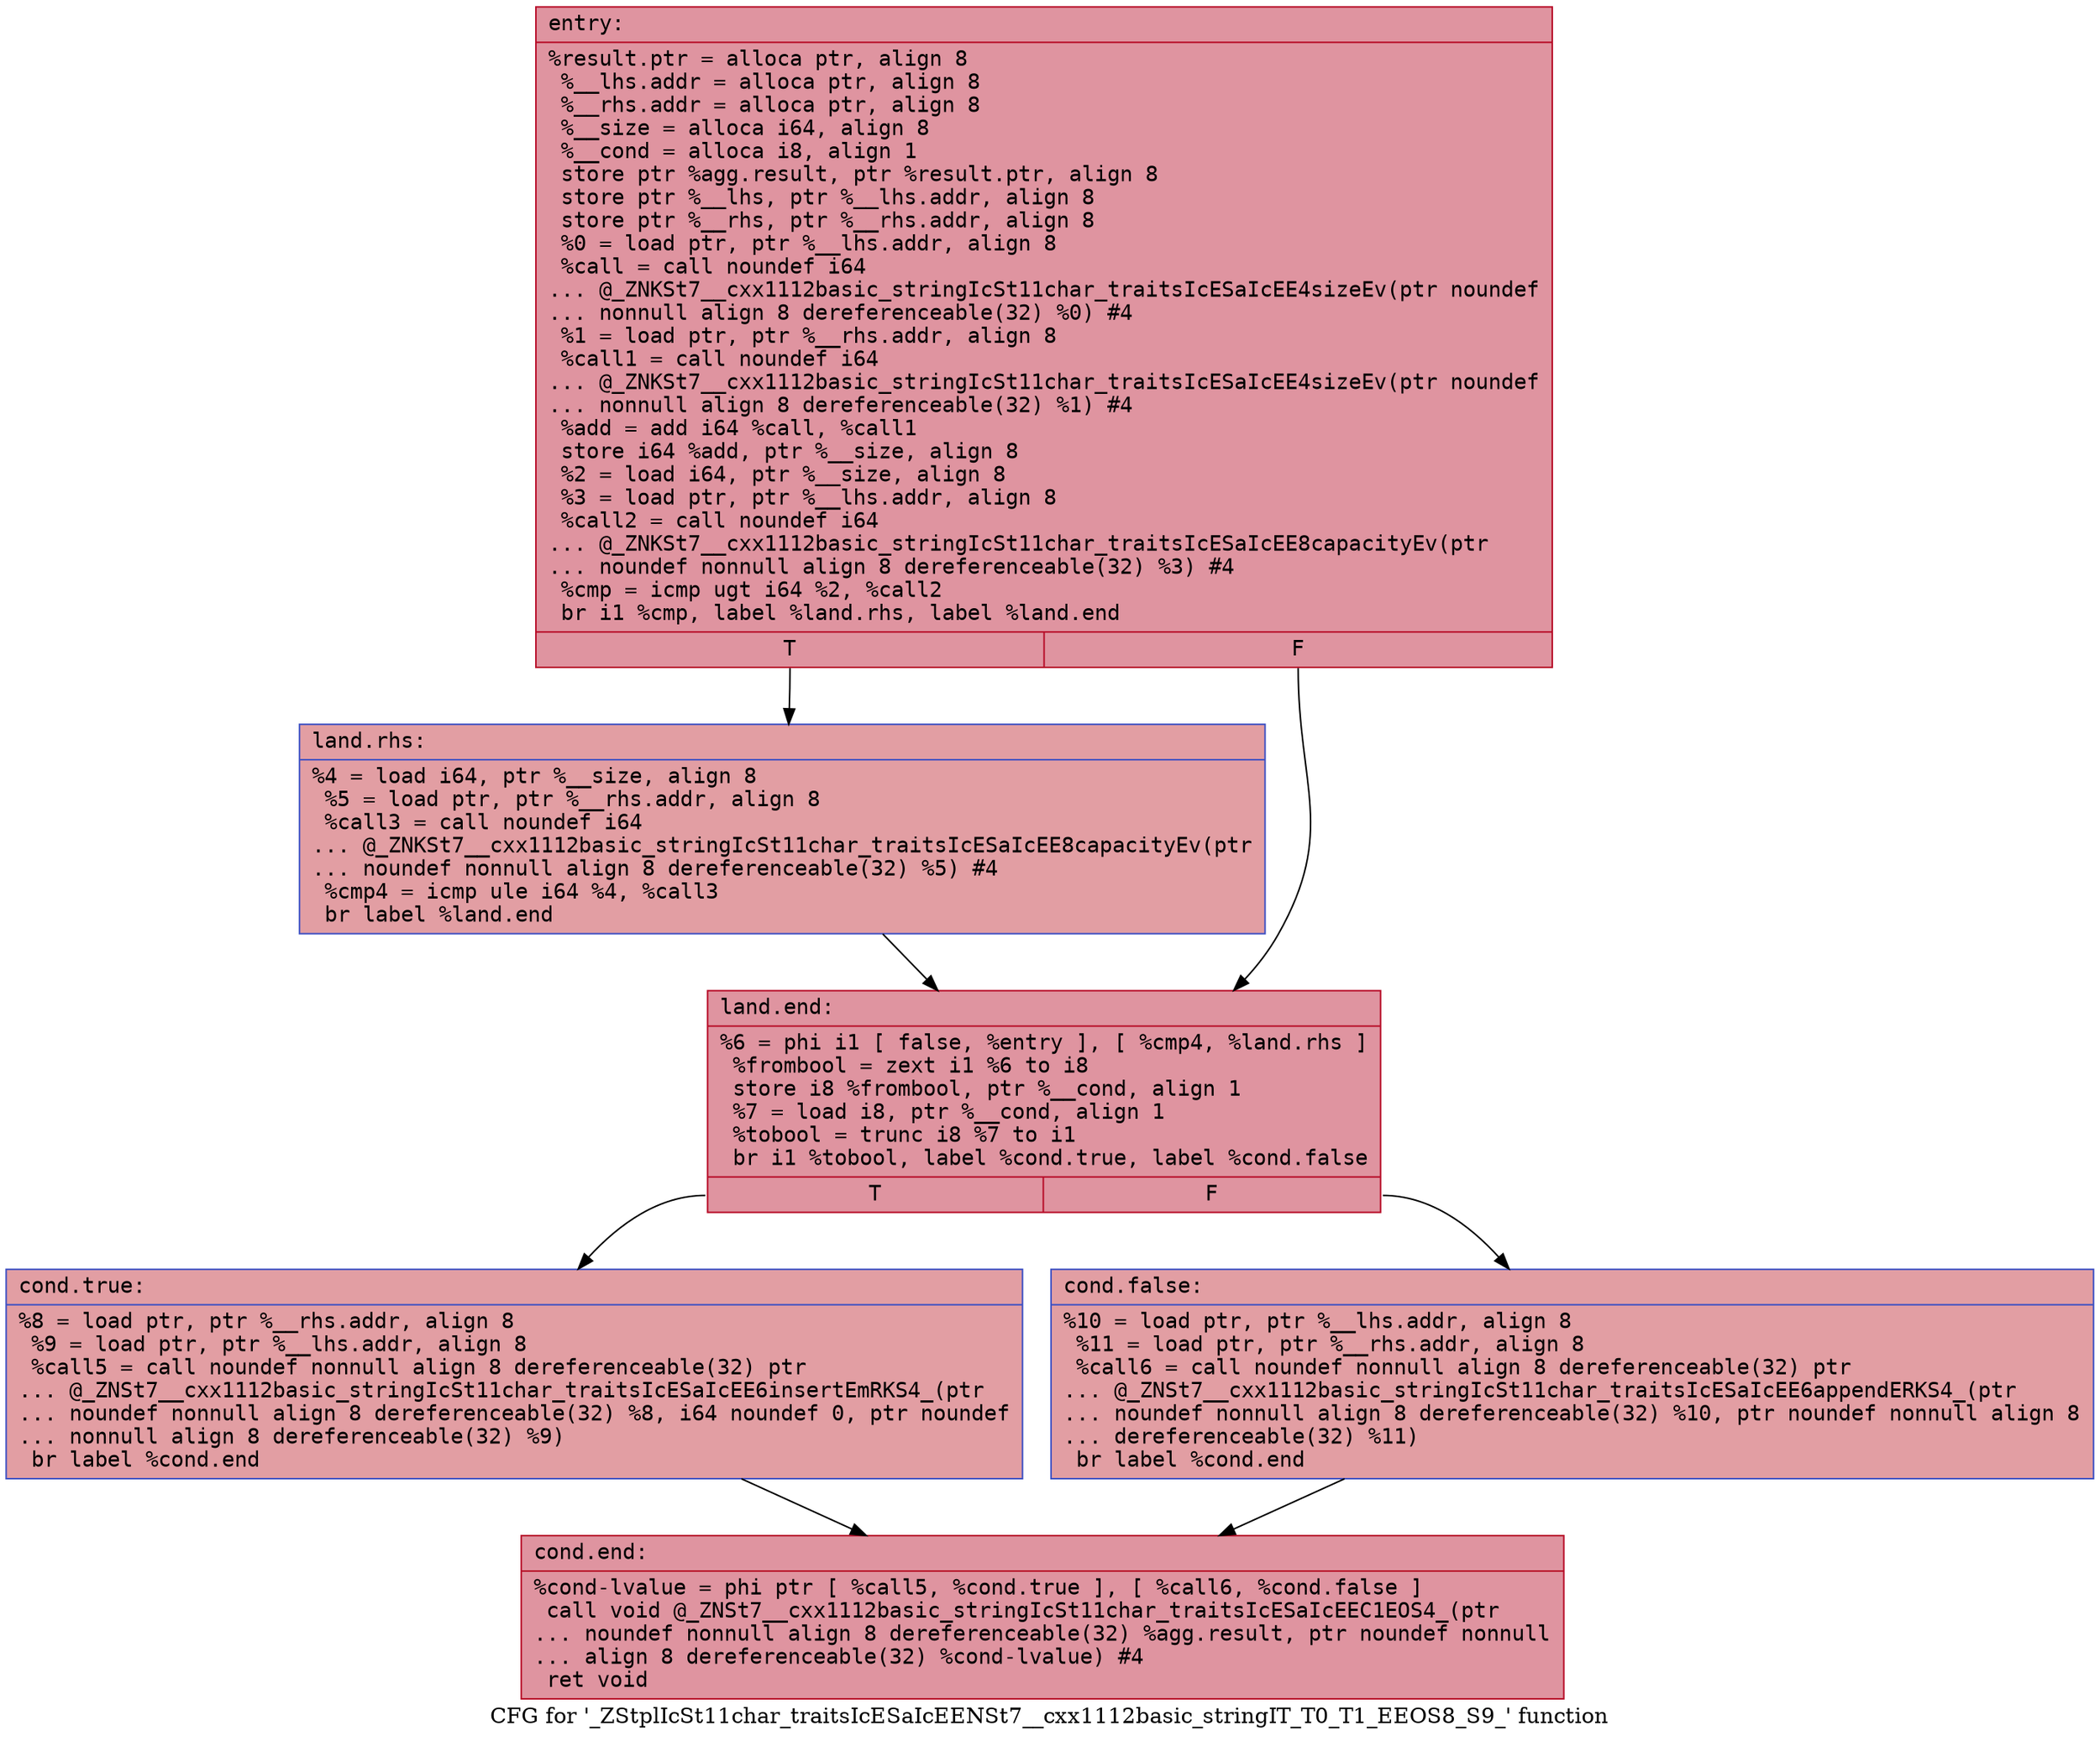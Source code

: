 digraph "CFG for '_ZStplIcSt11char_traitsIcESaIcEENSt7__cxx1112basic_stringIT_T0_T1_EEOS8_S9_' function" {
	label="CFG for '_ZStplIcSt11char_traitsIcESaIcEENSt7__cxx1112basic_stringIT_T0_T1_EEOS8_S9_' function";

	Node0x5651cd7eaac0 [shape=record,color="#b70d28ff", style=filled, fillcolor="#b70d2870" fontname="Courier",label="{entry:\l|  %result.ptr = alloca ptr, align 8\l  %__lhs.addr = alloca ptr, align 8\l  %__rhs.addr = alloca ptr, align 8\l  %__size = alloca i64, align 8\l  %__cond = alloca i8, align 1\l  store ptr %agg.result, ptr %result.ptr, align 8\l  store ptr %__lhs, ptr %__lhs.addr, align 8\l  store ptr %__rhs, ptr %__rhs.addr, align 8\l  %0 = load ptr, ptr %__lhs.addr, align 8\l  %call = call noundef i64\l... @_ZNKSt7__cxx1112basic_stringIcSt11char_traitsIcESaIcEE4sizeEv(ptr noundef\l... nonnull align 8 dereferenceable(32) %0) #4\l  %1 = load ptr, ptr %__rhs.addr, align 8\l  %call1 = call noundef i64\l... @_ZNKSt7__cxx1112basic_stringIcSt11char_traitsIcESaIcEE4sizeEv(ptr noundef\l... nonnull align 8 dereferenceable(32) %1) #4\l  %add = add i64 %call, %call1\l  store i64 %add, ptr %__size, align 8\l  %2 = load i64, ptr %__size, align 8\l  %3 = load ptr, ptr %__lhs.addr, align 8\l  %call2 = call noundef i64\l... @_ZNKSt7__cxx1112basic_stringIcSt11char_traitsIcESaIcEE8capacityEv(ptr\l... noundef nonnull align 8 dereferenceable(32) %3) #4\l  %cmp = icmp ugt i64 %2, %call2\l  br i1 %cmp, label %land.rhs, label %land.end\l|{<s0>T|<s1>F}}"];
	Node0x5651cd7eaac0:s0 -> Node0x5651cd7eb010[tooltip="entry -> land.rhs\nProbability 50.00%" ];
	Node0x5651cd7eaac0:s1 -> Node0x5651cd7eba10[tooltip="entry -> land.end\nProbability 50.00%" ];
	Node0x5651cd7eb010 [shape=record,color="#3d50c3ff", style=filled, fillcolor="#be242e70" fontname="Courier",label="{land.rhs:\l|  %4 = load i64, ptr %__size, align 8\l  %5 = load ptr, ptr %__rhs.addr, align 8\l  %call3 = call noundef i64\l... @_ZNKSt7__cxx1112basic_stringIcSt11char_traitsIcESaIcEE8capacityEv(ptr\l... noundef nonnull align 8 dereferenceable(32) %5) #4\l  %cmp4 = icmp ule i64 %4, %call3\l  br label %land.end\l}"];
	Node0x5651cd7eb010 -> Node0x5651cd7eba10[tooltip="land.rhs -> land.end\nProbability 100.00%" ];
	Node0x5651cd7eba10 [shape=record,color="#b70d28ff", style=filled, fillcolor="#b70d2870" fontname="Courier",label="{land.end:\l|  %6 = phi i1 [ false, %entry ], [ %cmp4, %land.rhs ]\l  %frombool = zext i1 %6 to i8\l  store i8 %frombool, ptr %__cond, align 1\l  %7 = load i8, ptr %__cond, align 1\l  %tobool = trunc i8 %7 to i1\l  br i1 %tobool, label %cond.true, label %cond.false\l|{<s0>T|<s1>F}}"];
	Node0x5651cd7eba10:s0 -> Node0x5651cd7ebc40[tooltip="land.end -> cond.true\nProbability 50.00%" ];
	Node0x5651cd7eba10:s1 -> Node0x5651cd7ec160[tooltip="land.end -> cond.false\nProbability 50.00%" ];
	Node0x5651cd7ebc40 [shape=record,color="#3d50c3ff", style=filled, fillcolor="#be242e70" fontname="Courier",label="{cond.true:\l|  %8 = load ptr, ptr %__rhs.addr, align 8\l  %9 = load ptr, ptr %__lhs.addr, align 8\l  %call5 = call noundef nonnull align 8 dereferenceable(32) ptr\l... @_ZNSt7__cxx1112basic_stringIcSt11char_traitsIcESaIcEE6insertEmRKS4_(ptr\l... noundef nonnull align 8 dereferenceable(32) %8, i64 noundef 0, ptr noundef\l... nonnull align 8 dereferenceable(32) %9)\l  br label %cond.end\l}"];
	Node0x5651cd7ebc40 -> Node0x5651cd7ec390[tooltip="cond.true -> cond.end\nProbability 100.00%" ];
	Node0x5651cd7ec160 [shape=record,color="#3d50c3ff", style=filled, fillcolor="#be242e70" fontname="Courier",label="{cond.false:\l|  %10 = load ptr, ptr %__lhs.addr, align 8\l  %11 = load ptr, ptr %__rhs.addr, align 8\l  %call6 = call noundef nonnull align 8 dereferenceable(32) ptr\l... @_ZNSt7__cxx1112basic_stringIcSt11char_traitsIcESaIcEE6appendERKS4_(ptr\l... noundef nonnull align 8 dereferenceable(32) %10, ptr noundef nonnull align 8\l... dereferenceable(32) %11)\l  br label %cond.end\l}"];
	Node0x5651cd7ec160 -> Node0x5651cd7ec390[tooltip="cond.false -> cond.end\nProbability 100.00%" ];
	Node0x5651cd7ec390 [shape=record,color="#b70d28ff", style=filled, fillcolor="#b70d2870" fontname="Courier",label="{cond.end:\l|  %cond-lvalue = phi ptr [ %call5, %cond.true ], [ %call6, %cond.false ]\l  call void @_ZNSt7__cxx1112basic_stringIcSt11char_traitsIcESaIcEEC1EOS4_(ptr\l... noundef nonnull align 8 dereferenceable(32) %agg.result, ptr noundef nonnull\l... align 8 dereferenceable(32) %cond-lvalue) #4\l  ret void\l}"];
}
